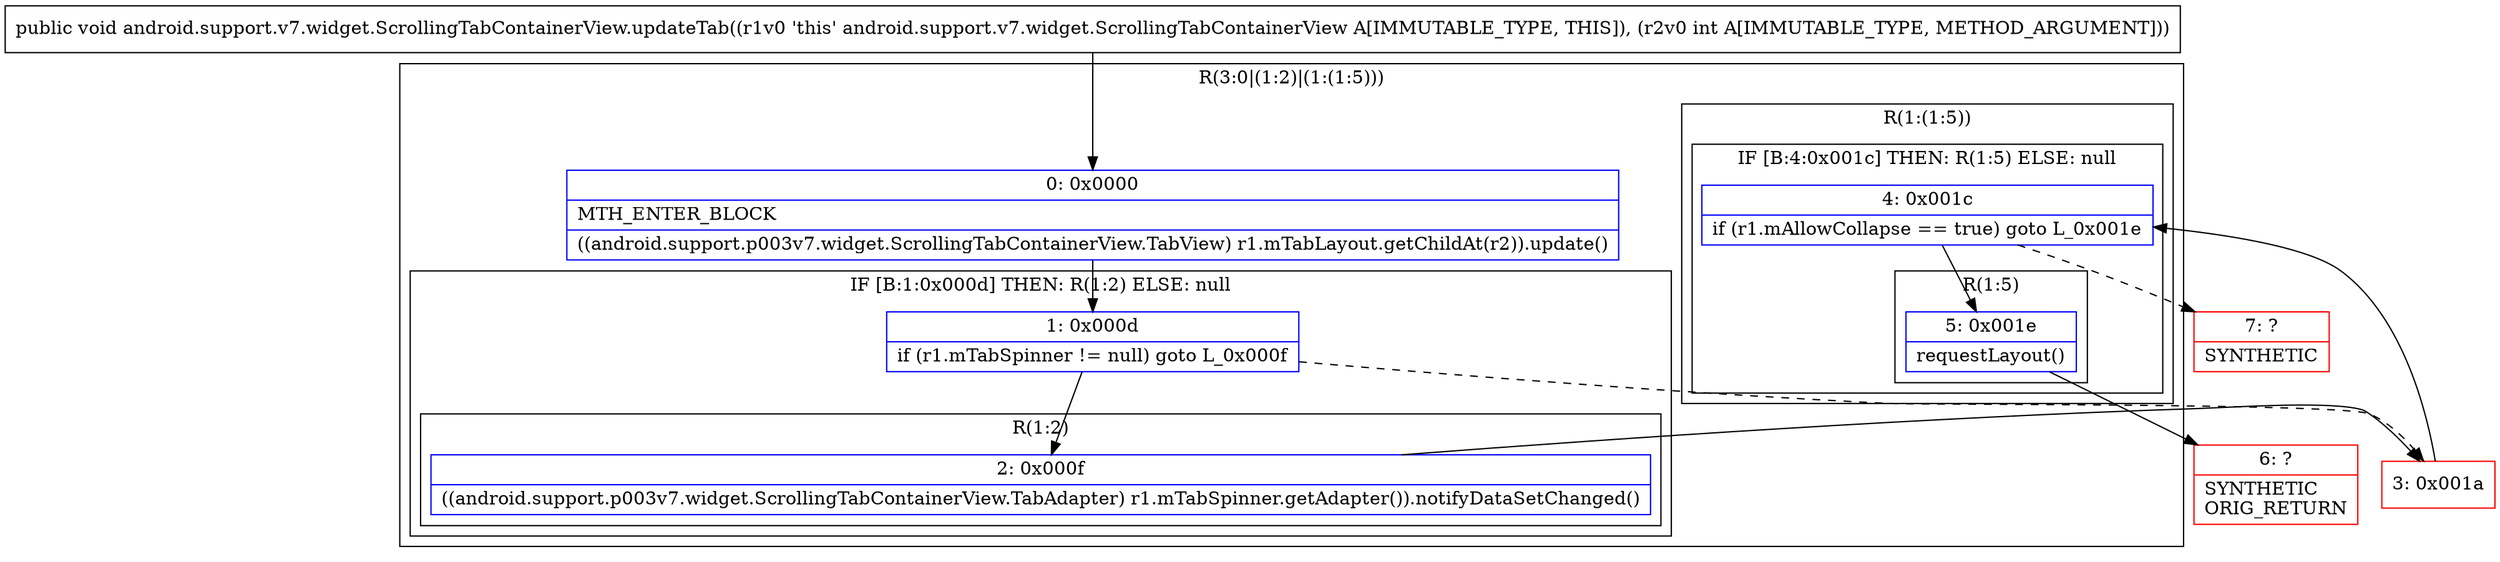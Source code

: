 digraph "CFG forandroid.support.v7.widget.ScrollingTabContainerView.updateTab(I)V" {
subgraph cluster_Region_1518039894 {
label = "R(3:0|(1:2)|(1:(1:5)))";
node [shape=record,color=blue];
Node_0 [shape=record,label="{0\:\ 0x0000|MTH_ENTER_BLOCK\l|((android.support.p003v7.widget.ScrollingTabContainerView.TabView) r1.mTabLayout.getChildAt(r2)).update()\l}"];
subgraph cluster_IfRegion_2136079661 {
label = "IF [B:1:0x000d] THEN: R(1:2) ELSE: null";
node [shape=record,color=blue];
Node_1 [shape=record,label="{1\:\ 0x000d|if (r1.mTabSpinner != null) goto L_0x000f\l}"];
subgraph cluster_Region_1440254477 {
label = "R(1:2)";
node [shape=record,color=blue];
Node_2 [shape=record,label="{2\:\ 0x000f|((android.support.p003v7.widget.ScrollingTabContainerView.TabAdapter) r1.mTabSpinner.getAdapter()).notifyDataSetChanged()\l}"];
}
}
subgraph cluster_Region_1343969997 {
label = "R(1:(1:5))";
node [shape=record,color=blue];
subgraph cluster_IfRegion_1367040603 {
label = "IF [B:4:0x001c] THEN: R(1:5) ELSE: null";
node [shape=record,color=blue];
Node_4 [shape=record,label="{4\:\ 0x001c|if (r1.mAllowCollapse == true) goto L_0x001e\l}"];
subgraph cluster_Region_565396940 {
label = "R(1:5)";
node [shape=record,color=blue];
Node_5 [shape=record,label="{5\:\ 0x001e|requestLayout()\l}"];
}
}
}
}
Node_3 [shape=record,color=red,label="{3\:\ 0x001a}"];
Node_6 [shape=record,color=red,label="{6\:\ ?|SYNTHETIC\lORIG_RETURN\l}"];
Node_7 [shape=record,color=red,label="{7\:\ ?|SYNTHETIC\l}"];
MethodNode[shape=record,label="{public void android.support.v7.widget.ScrollingTabContainerView.updateTab((r1v0 'this' android.support.v7.widget.ScrollingTabContainerView A[IMMUTABLE_TYPE, THIS]), (r2v0 int A[IMMUTABLE_TYPE, METHOD_ARGUMENT])) }"];
MethodNode -> Node_0;
Node_0 -> Node_1;
Node_1 -> Node_2;
Node_1 -> Node_3[style=dashed];
Node_2 -> Node_3;
Node_4 -> Node_5;
Node_4 -> Node_7[style=dashed];
Node_5 -> Node_6;
Node_3 -> Node_4;
}

